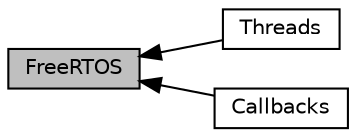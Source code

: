 digraph "FreeRTOS"
{
  edge [fontname="Helvetica",fontsize="10",labelfontname="Helvetica",labelfontsize="10"];
  node [fontname="Helvetica",fontsize="10",shape=record];
  rankdir=LR;
  Node1 [label="Threads",height=0.2,width=0.4,color="black", fillcolor="white", style="filled",URL="$group___threads.html",tooltip="These are functions run in the context of their own FreeRTOS threads. "];
  Node2 [label="Callbacks",height=0.2,width=0.4,color="black", fillcolor="white", style="filled",URL="$group___callbacks.html",tooltip="Callback functions for unblocking FreeRTOS threads which perform non-blocking I/O. "];
  Node0 [label="FreeRTOS",height=0.2,width=0.4,color="black", fillcolor="grey75", style="filled", fontcolor="black"];
  Node0->Node1 [shape=plaintext, dir="back", style="solid"];
  Node0->Node2 [shape=plaintext, dir="back", style="solid"];
}
